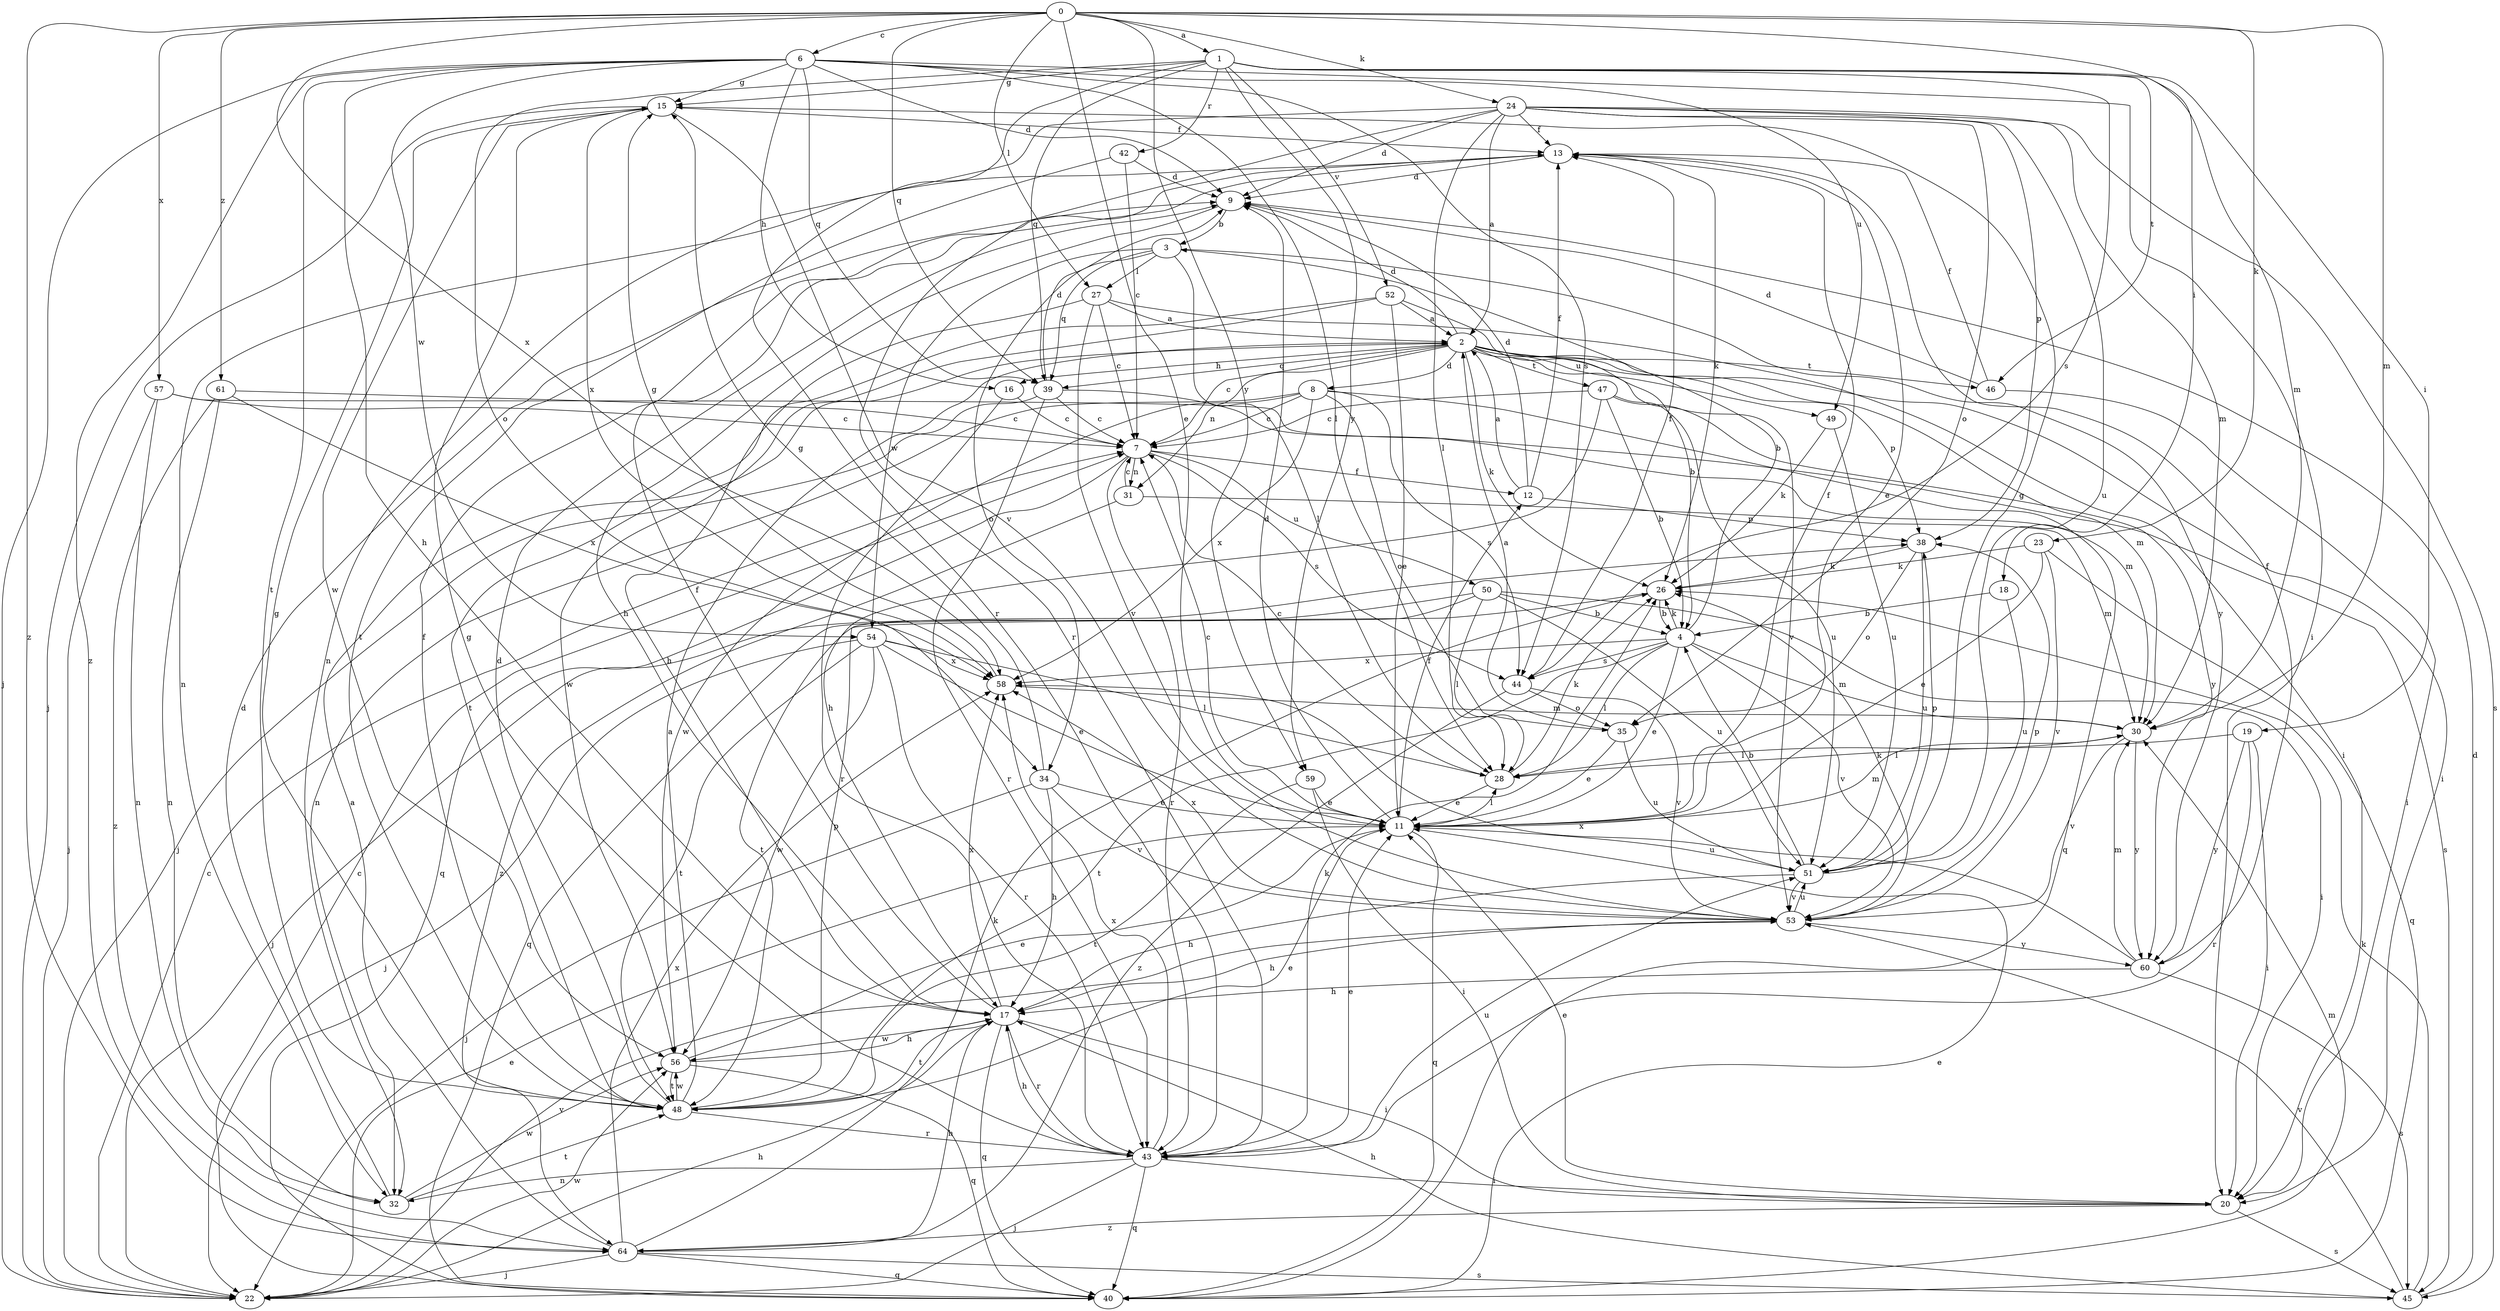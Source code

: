 strict digraph  {
0;
1;
2;
3;
4;
6;
7;
8;
9;
11;
12;
13;
15;
16;
17;
18;
19;
20;
22;
23;
24;
26;
27;
28;
30;
31;
32;
34;
35;
38;
39;
40;
42;
43;
44;
45;
46;
47;
48;
49;
50;
51;
52;
53;
54;
56;
57;
58;
59;
60;
61;
64;
0 -> 1  [label=a];
0 -> 6  [label=c];
0 -> 11  [label=e];
0 -> 18  [label=i];
0 -> 23  [label=k];
0 -> 24  [label=k];
0 -> 27  [label=l];
0 -> 30  [label=m];
0 -> 39  [label=q];
0 -> 57  [label=x];
0 -> 58  [label=x];
0 -> 59  [label=y];
0 -> 61  [label=z];
0 -> 64  [label=z];
1 -> 15  [label=g];
1 -> 19  [label=i];
1 -> 30  [label=m];
1 -> 34  [label=o];
1 -> 39  [label=q];
1 -> 42  [label=r];
1 -> 43  [label=r];
1 -> 44  [label=s];
1 -> 46  [label=t];
1 -> 52  [label=v];
1 -> 59  [label=y];
2 -> 7  [label=c];
2 -> 8  [label=d];
2 -> 9  [label=d];
2 -> 16  [label=h];
2 -> 20  [label=i];
2 -> 26  [label=k];
2 -> 30  [label=m];
2 -> 31  [label=n];
2 -> 38  [label=p];
2 -> 39  [label=q];
2 -> 46  [label=t];
2 -> 47  [label=t];
2 -> 49  [label=u];
2 -> 53  [label=v];
3 -> 27  [label=l];
3 -> 28  [label=l];
3 -> 34  [label=o];
3 -> 39  [label=q];
3 -> 54  [label=w];
3 -> 60  [label=y];
4 -> 3  [label=b];
4 -> 11  [label=e];
4 -> 26  [label=k];
4 -> 28  [label=l];
4 -> 30  [label=m];
4 -> 44  [label=s];
4 -> 48  [label=t];
4 -> 53  [label=v];
4 -> 58  [label=x];
6 -> 9  [label=d];
6 -> 15  [label=g];
6 -> 16  [label=h];
6 -> 17  [label=h];
6 -> 20  [label=i];
6 -> 22  [label=j];
6 -> 28  [label=l];
6 -> 39  [label=q];
6 -> 44  [label=s];
6 -> 48  [label=t];
6 -> 49  [label=u];
6 -> 54  [label=w];
6 -> 64  [label=z];
7 -> 12  [label=f];
7 -> 31  [label=n];
7 -> 40  [label=q];
7 -> 43  [label=r];
7 -> 44  [label=s];
7 -> 50  [label=u];
8 -> 7  [label=c];
8 -> 32  [label=n];
8 -> 35  [label=o];
8 -> 40  [label=q];
8 -> 44  [label=s];
8 -> 56  [label=w];
8 -> 58  [label=x];
9 -> 3  [label=b];
9 -> 17  [label=h];
11 -> 7  [label=c];
11 -> 9  [label=d];
11 -> 12  [label=f];
11 -> 13  [label=f];
11 -> 28  [label=l];
11 -> 30  [label=m];
11 -> 40  [label=q];
11 -> 51  [label=u];
12 -> 2  [label=a];
12 -> 9  [label=d];
12 -> 13  [label=f];
12 -> 38  [label=p];
13 -> 9  [label=d];
13 -> 11  [label=e];
13 -> 26  [label=k];
13 -> 32  [label=n];
15 -> 13  [label=f];
15 -> 22  [label=j];
15 -> 53  [label=v];
15 -> 56  [label=w];
15 -> 58  [label=x];
16 -> 7  [label=c];
16 -> 43  [label=r];
17 -> 13  [label=f];
17 -> 20  [label=i];
17 -> 40  [label=q];
17 -> 43  [label=r];
17 -> 48  [label=t];
17 -> 56  [label=w];
17 -> 58  [label=x];
18 -> 4  [label=b];
18 -> 51  [label=u];
19 -> 20  [label=i];
19 -> 28  [label=l];
19 -> 43  [label=r];
19 -> 60  [label=y];
20 -> 11  [label=e];
20 -> 45  [label=s];
20 -> 64  [label=z];
22 -> 7  [label=c];
22 -> 11  [label=e];
22 -> 17  [label=h];
22 -> 53  [label=v];
22 -> 56  [label=w];
23 -> 11  [label=e];
23 -> 26  [label=k];
23 -> 40  [label=q];
23 -> 53  [label=v];
24 -> 2  [label=a];
24 -> 9  [label=d];
24 -> 13  [label=f];
24 -> 28  [label=l];
24 -> 30  [label=m];
24 -> 32  [label=n];
24 -> 35  [label=o];
24 -> 38  [label=p];
24 -> 43  [label=r];
24 -> 45  [label=s];
24 -> 51  [label=u];
26 -> 4  [label=b];
26 -> 48  [label=t];
27 -> 2  [label=a];
27 -> 7  [label=c];
27 -> 17  [label=h];
27 -> 20  [label=i];
27 -> 53  [label=v];
28 -> 7  [label=c];
28 -> 11  [label=e];
28 -> 26  [label=k];
30 -> 28  [label=l];
30 -> 53  [label=v];
30 -> 60  [label=y];
31 -> 7  [label=c];
31 -> 30  [label=m];
31 -> 64  [label=z];
32 -> 9  [label=d];
32 -> 48  [label=t];
32 -> 56  [label=w];
34 -> 11  [label=e];
34 -> 15  [label=g];
34 -> 17  [label=h];
34 -> 22  [label=j];
34 -> 53  [label=v];
35 -> 2  [label=a];
35 -> 11  [label=e];
35 -> 51  [label=u];
38 -> 26  [label=k];
38 -> 35  [label=o];
38 -> 51  [label=u];
39 -> 7  [label=c];
39 -> 9  [label=d];
39 -> 22  [label=j];
39 -> 30  [label=m];
39 -> 43  [label=r];
40 -> 7  [label=c];
40 -> 11  [label=e];
40 -> 30  [label=m];
42 -> 7  [label=c];
42 -> 9  [label=d];
42 -> 48  [label=t];
43 -> 11  [label=e];
43 -> 15  [label=g];
43 -> 17  [label=h];
43 -> 20  [label=i];
43 -> 22  [label=j];
43 -> 26  [label=k];
43 -> 32  [label=n];
43 -> 40  [label=q];
43 -> 51  [label=u];
43 -> 58  [label=x];
44 -> 13  [label=f];
44 -> 35  [label=o];
44 -> 53  [label=v];
44 -> 64  [label=z];
45 -> 9  [label=d];
45 -> 17  [label=h];
45 -> 26  [label=k];
45 -> 53  [label=v];
46 -> 9  [label=d];
46 -> 13  [label=f];
46 -> 20  [label=i];
47 -> 4  [label=b];
47 -> 7  [label=c];
47 -> 17  [label=h];
47 -> 51  [label=u];
47 -> 60  [label=y];
48 -> 2  [label=a];
48 -> 9  [label=d];
48 -> 11  [label=e];
48 -> 13  [label=f];
48 -> 15  [label=g];
48 -> 38  [label=p];
48 -> 43  [label=r];
48 -> 56  [label=w];
49 -> 26  [label=k];
49 -> 51  [label=u];
50 -> 4  [label=b];
50 -> 20  [label=i];
50 -> 22  [label=j];
50 -> 28  [label=l];
50 -> 40  [label=q];
50 -> 51  [label=u];
51 -> 4  [label=b];
51 -> 15  [label=g];
51 -> 17  [label=h];
51 -> 38  [label=p];
51 -> 53  [label=v];
52 -> 2  [label=a];
52 -> 4  [label=b];
52 -> 11  [label=e];
52 -> 48  [label=t];
52 -> 56  [label=w];
53 -> 17  [label=h];
53 -> 26  [label=k];
53 -> 38  [label=p];
53 -> 51  [label=u];
53 -> 58  [label=x];
53 -> 60  [label=y];
54 -> 11  [label=e];
54 -> 22  [label=j];
54 -> 28  [label=l];
54 -> 43  [label=r];
54 -> 48  [label=t];
54 -> 56  [label=w];
54 -> 58  [label=x];
56 -> 11  [label=e];
56 -> 17  [label=h];
56 -> 40  [label=q];
56 -> 48  [label=t];
57 -> 7  [label=c];
57 -> 22  [label=j];
57 -> 32  [label=n];
57 -> 45  [label=s];
58 -> 15  [label=g];
58 -> 30  [label=m];
59 -> 11  [label=e];
59 -> 20  [label=i];
59 -> 48  [label=t];
60 -> 13  [label=f];
60 -> 17  [label=h];
60 -> 30  [label=m];
60 -> 45  [label=s];
60 -> 58  [label=x];
61 -> 7  [label=c];
61 -> 32  [label=n];
61 -> 58  [label=x];
61 -> 64  [label=z];
64 -> 2  [label=a];
64 -> 17  [label=h];
64 -> 22  [label=j];
64 -> 26  [label=k];
64 -> 40  [label=q];
64 -> 45  [label=s];
64 -> 58  [label=x];
}
